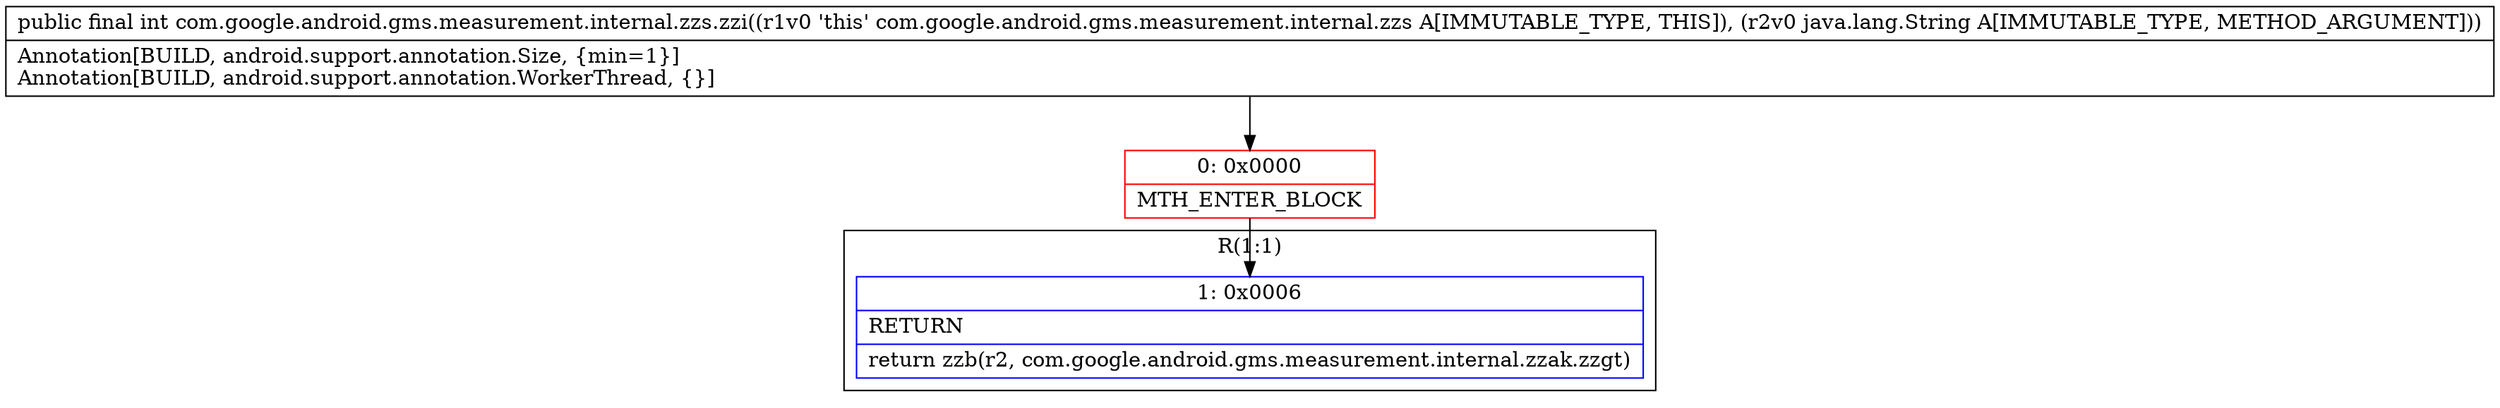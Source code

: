 digraph "CFG forcom.google.android.gms.measurement.internal.zzs.zzi(Ljava\/lang\/String;)I" {
subgraph cluster_Region_1029548020 {
label = "R(1:1)";
node [shape=record,color=blue];
Node_1 [shape=record,label="{1\:\ 0x0006|RETURN\l|return zzb(r2, com.google.android.gms.measurement.internal.zzak.zzgt)\l}"];
}
Node_0 [shape=record,color=red,label="{0\:\ 0x0000|MTH_ENTER_BLOCK\l}"];
MethodNode[shape=record,label="{public final int com.google.android.gms.measurement.internal.zzs.zzi((r1v0 'this' com.google.android.gms.measurement.internal.zzs A[IMMUTABLE_TYPE, THIS]), (r2v0 java.lang.String A[IMMUTABLE_TYPE, METHOD_ARGUMENT]))  | Annotation[BUILD, android.support.annotation.Size, \{min=1\}]\lAnnotation[BUILD, android.support.annotation.WorkerThread, \{\}]\l}"];
MethodNode -> Node_0;
Node_0 -> Node_1;
}

